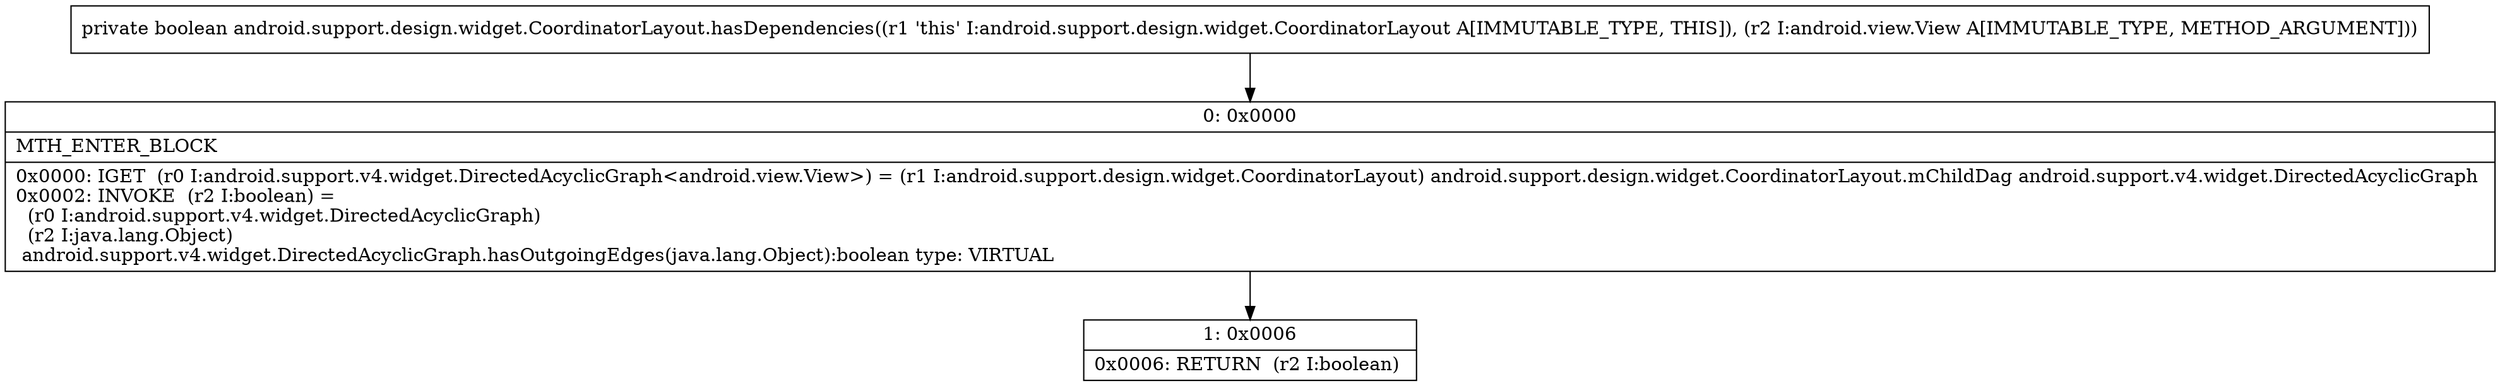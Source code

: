 digraph "CFG forandroid.support.design.widget.CoordinatorLayout.hasDependencies(Landroid\/view\/View;)Z" {
Node_0 [shape=record,label="{0\:\ 0x0000|MTH_ENTER_BLOCK\l|0x0000: IGET  (r0 I:android.support.v4.widget.DirectedAcyclicGraph\<android.view.View\>) = (r1 I:android.support.design.widget.CoordinatorLayout) android.support.design.widget.CoordinatorLayout.mChildDag android.support.v4.widget.DirectedAcyclicGraph \l0x0002: INVOKE  (r2 I:boolean) = \l  (r0 I:android.support.v4.widget.DirectedAcyclicGraph)\l  (r2 I:java.lang.Object)\l android.support.v4.widget.DirectedAcyclicGraph.hasOutgoingEdges(java.lang.Object):boolean type: VIRTUAL \l}"];
Node_1 [shape=record,label="{1\:\ 0x0006|0x0006: RETURN  (r2 I:boolean) \l}"];
MethodNode[shape=record,label="{private boolean android.support.design.widget.CoordinatorLayout.hasDependencies((r1 'this' I:android.support.design.widget.CoordinatorLayout A[IMMUTABLE_TYPE, THIS]), (r2 I:android.view.View A[IMMUTABLE_TYPE, METHOD_ARGUMENT])) }"];
MethodNode -> Node_0;
Node_0 -> Node_1;
}

